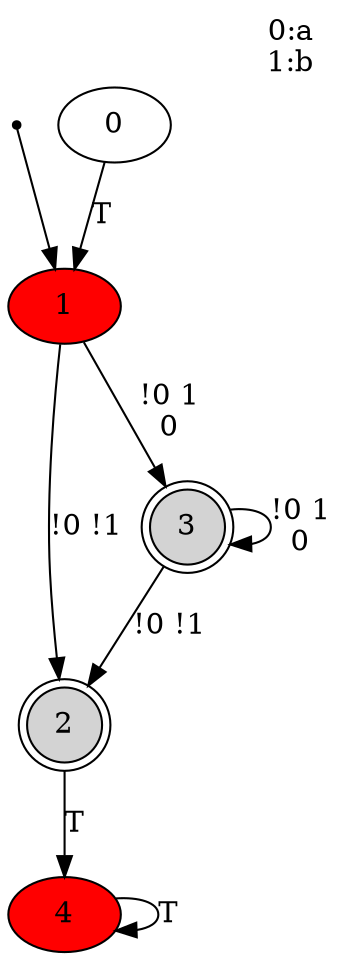 digraph g {
  init  [shape=point,comment=""]
  0  [comment=""]
  1  [style=filled,fillcolor=red,comment=""]
  2  [shape=doublecircle,style=filled,fillcolor=lightgrey,comment=""]
  3  [shape=doublecircle,style=filled,fillcolor=lightgrey,comment=""]
  4  [style=filled,fillcolor=red,comment=""]
  0 -> 1 [label="T"]
  1 -> 2 [label="!0 !1"]
  1 -> 3 [label="!0 1\n0"]
  2 -> 4 [label="T"]
  3 -> 2 [label="!0 !1"]
  3 -> 3 [label="!0 1\n0"]
  4 -> 4 [label="T"]
  init -> 1
label = "0:a\n1:b\n"
labelloc = t
labeljust = r
}
